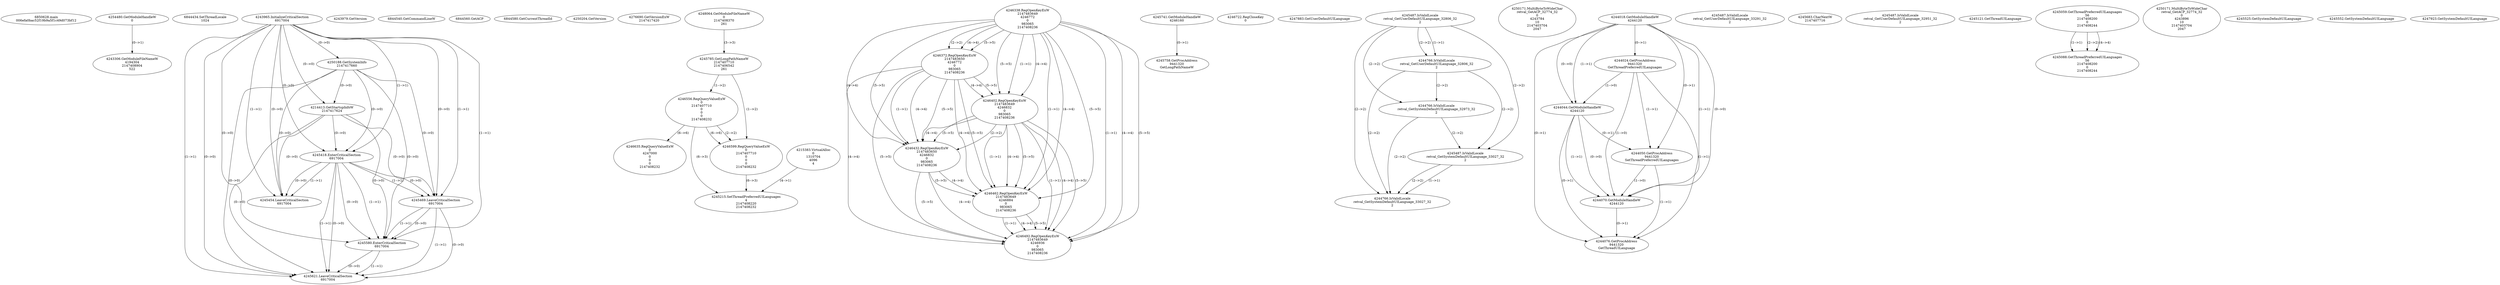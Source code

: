 // Global SCDG with merge call
digraph {
	0 [label="6850628.main
006efa0bac52f19b9a5f1c49d073bf12"]
	1 [label="4254480.GetModuleHandleW
0"]
	2 [label="6844434.SetThreadLocale
1024"]
	3 [label="4243965.InitializeCriticalSection
6917004"]
	4 [label="4243979.GetVersion
"]
	5 [label="4250188.GetSystemInfo
2147417660"]
	3 -> 5 [label="(0-->0)"]
	6 [label="6844540.GetCommandLineW
"]
	7 [label="4214413.GetStartupInfoW
2147417624"]
	3 -> 7 [label="(0-->0)"]
	5 -> 7 [label="(0-->0)"]
	8 [label="6844560.GetACP
"]
	9 [label="6844580.GetCurrentThreadId
"]
	10 [label="4250204.GetVersion
"]
	11 [label="4276690.GetVersionExW
2147417420"]
	12 [label="4243306.GetModuleFileNameW
4194304
2147408904
522"]
	1 -> 12 [label="(0-->1)"]
	13 [label="4248064.GetModuleFileNameW
0
2147408370
261"]
	14 [label="4215383.VirtualAlloc
0
1310704
4096
4"]
	15 [label="4246338.RegOpenKeyExW
2147483649
4246772
0
983065
2147408236"]
	16 [label="4245741.GetModuleHandleW
4246160"]
	17 [label="4245758.GetProcAddress
9441320
GetLongPathNameW"]
	16 -> 17 [label="(0-->1)"]
	18 [label="4245785.GetLongPathNameW
2147407710
2147406542
261"]
	13 -> 18 [label="(3-->3)"]
	19 [label="4246556.RegQueryValueExW
0
2147407710
0
0
0
2147408232"]
	18 -> 19 [label="(1-->2)"]
	20 [label="4246599.RegQueryValueExW
0
2147407710
0
0
0
2147408232"]
	18 -> 20 [label="(1-->2)"]
	19 -> 20 [label="(2-->2)"]
	19 -> 20 [label="(6-->6)"]
	21 [label="4246722.RegCloseKey
0"]
	22 [label="4247883.GetUserDefaultUILanguage
"]
	23 [label="4245418.EnterCriticalSection
6917004"]
	3 -> 23 [label="(1-->1)"]
	3 -> 23 [label="(0-->0)"]
	5 -> 23 [label="(0-->0)"]
	7 -> 23 [label="(0-->0)"]
	24 [label="4245469.LeaveCriticalSection
6917004"]
	3 -> 24 [label="(1-->1)"]
	23 -> 24 [label="(1-->1)"]
	3 -> 24 [label="(0-->0)"]
	5 -> 24 [label="(0-->0)"]
	7 -> 24 [label="(0-->0)"]
	23 -> 24 [label="(0-->0)"]
	25 [label="4245487.IsValidLocale
retval_GetUserDefaultUILanguage_32806_32
2"]
	26 [label="4250171.MultiByteToWideChar
retval_GetACP_32774_32
0
4243784
10
2147403704
2047"]
	27 [label="4244018.GetModuleHandleW
4244120"]
	28 [label="4244024.GetProcAddress
9441320
GetThreadPreferredUILanguages"]
	27 -> 28 [label="(0-->1)"]
	29 [label="4244044.GetModuleHandleW
4244120"]
	27 -> 29 [label="(1-->1)"]
	27 -> 29 [label="(0-->0)"]
	28 -> 29 [label="(1-->0)"]
	30 [label="4244050.GetProcAddress
9441320
SetThreadPreferredUILanguages"]
	27 -> 30 [label="(0-->1)"]
	28 -> 30 [label="(1-->1)"]
	29 -> 30 [label="(0-->1)"]
	31 [label="4244070.GetModuleHandleW
4244120"]
	27 -> 31 [label="(1-->1)"]
	29 -> 31 [label="(1-->1)"]
	27 -> 31 [label="(0-->0)"]
	28 -> 31 [label="(1-->0)"]
	29 -> 31 [label="(0-->0)"]
	30 -> 31 [label="(1-->0)"]
	32 [label="4244076.GetProcAddress
9441320
GetThreadUILanguage"]
	27 -> 32 [label="(0-->1)"]
	28 -> 32 [label="(1-->1)"]
	29 -> 32 [label="(0-->1)"]
	30 -> 32 [label="(1-->1)"]
	31 -> 32 [label="(0-->1)"]
	33 [label="4246372.RegOpenKeyExW
2147483650
4246772
0
983065
2147408236"]
	15 -> 33 [label="(2-->2)"]
	15 -> 33 [label="(4-->4)"]
	15 -> 33 [label="(5-->5)"]
	34 [label="4246402.RegOpenKeyExW
2147483649
4246832
0
983065
2147408236"]
	15 -> 34 [label="(1-->1)"]
	15 -> 34 [label="(4-->4)"]
	33 -> 34 [label="(4-->4)"]
	15 -> 34 [label="(5-->5)"]
	33 -> 34 [label="(5-->5)"]
	35 [label="4246432.RegOpenKeyExW
2147483650
4246832
0
983065
2147408236"]
	33 -> 35 [label="(1-->1)"]
	34 -> 35 [label="(2-->2)"]
	15 -> 35 [label="(4-->4)"]
	33 -> 35 [label="(4-->4)"]
	34 -> 35 [label="(4-->4)"]
	15 -> 35 [label="(5-->5)"]
	33 -> 35 [label="(5-->5)"]
	34 -> 35 [label="(5-->5)"]
	36 [label="4246462.RegOpenKeyExW
2147483649
4246884
0
983065
2147408236"]
	15 -> 36 [label="(1-->1)"]
	34 -> 36 [label="(1-->1)"]
	15 -> 36 [label="(4-->4)"]
	33 -> 36 [label="(4-->4)"]
	34 -> 36 [label="(4-->4)"]
	35 -> 36 [label="(4-->4)"]
	15 -> 36 [label="(5-->5)"]
	33 -> 36 [label="(5-->5)"]
	34 -> 36 [label="(5-->5)"]
	35 -> 36 [label="(5-->5)"]
	37 [label="4246492.RegOpenKeyExW
2147483649
4246936
0
983065
2147408236"]
	15 -> 37 [label="(1-->1)"]
	34 -> 37 [label="(1-->1)"]
	36 -> 37 [label="(1-->1)"]
	15 -> 37 [label="(4-->4)"]
	33 -> 37 [label="(4-->4)"]
	34 -> 37 [label="(4-->4)"]
	35 -> 37 [label="(4-->4)"]
	36 -> 37 [label="(4-->4)"]
	15 -> 37 [label="(5-->5)"]
	33 -> 37 [label="(5-->5)"]
	34 -> 37 [label="(5-->5)"]
	35 -> 37 [label="(5-->5)"]
	36 -> 37 [label="(5-->5)"]
	38 [label="4245487.IsValidLocale
retval_GetUserDefaultUILanguage_33291_32
2"]
	39 [label="4246635.RegQueryValueExW
0
4247000
0
0
0
2147408232"]
	19 -> 39 [label="(6-->6)"]
	40 [label="4245454.LeaveCriticalSection
6917004"]
	3 -> 40 [label="(1-->1)"]
	23 -> 40 [label="(1-->1)"]
	3 -> 40 [label="(0-->0)"]
	5 -> 40 [label="(0-->0)"]
	7 -> 40 [label="(0-->0)"]
	23 -> 40 [label="(0-->0)"]
	41 [label="4245683.CharNextW
2147407716"]
	42 [label="4245487.IsValidLocale
retval_GetUserDefaultUILanguage_32951_32
2"]
	43 [label="4245121.GetThreadUILanguage
"]
	44 [label="4245059.GetThreadPreferredUILanguages
56
2147408200
0
2147408244"]
	45 [label="4245088.GetThreadPreferredUILanguages
56
2147408200
0
2147408244"]
	44 -> 45 [label="(1-->1)"]
	44 -> 45 [label="(2-->2)"]
	44 -> 45 [label="(4-->4)"]
	46 [label="4245215.SetThreadPreferredUILanguages
4
2147408220
2147408232"]
	14 -> 46 [label="(4-->1)"]
	19 -> 46 [label="(6-->3)"]
	20 -> 46 [label="(6-->3)"]
	47 [label="4250171.MultiByteToWideChar
retval_GetACP_32774_32
0
4243896
10
2147403704
2047"]
	48 [label="4244766.IsValidLocale
retval_GetUserDefaultUILanguage_32806_32
2"]
	25 -> 48 [label="(1-->1)"]
	25 -> 48 [label="(2-->2)"]
	49 [label="4245525.GetSystemDefaultUILanguage
"]
	50 [label="4245552.GetSystemDefaultUILanguage
"]
	51 [label="4244766.IsValidLocale
retval_GetSystemDefaultUILanguage_32973_32
2"]
	25 -> 51 [label="(2-->2)"]
	48 -> 51 [label="(2-->2)"]
	52 [label="4245580.EnterCriticalSection
6917004"]
	3 -> 52 [label="(1-->1)"]
	23 -> 52 [label="(1-->1)"]
	24 -> 52 [label="(1-->1)"]
	3 -> 52 [label="(0-->0)"]
	5 -> 52 [label="(0-->0)"]
	7 -> 52 [label="(0-->0)"]
	23 -> 52 [label="(0-->0)"]
	24 -> 52 [label="(0-->0)"]
	53 [label="4245621.LeaveCriticalSection
6917004"]
	3 -> 53 [label="(1-->1)"]
	23 -> 53 [label="(1-->1)"]
	24 -> 53 [label="(1-->1)"]
	52 -> 53 [label="(1-->1)"]
	3 -> 53 [label="(0-->0)"]
	5 -> 53 [label="(0-->0)"]
	7 -> 53 [label="(0-->0)"]
	23 -> 53 [label="(0-->0)"]
	24 -> 53 [label="(0-->0)"]
	52 -> 53 [label="(0-->0)"]
	54 [label="4247923.GetSystemDefaultUILanguage
"]
	55 [label="4245487.IsValidLocale
retval_GetSystemDefaultUILanguage_33027_32
2"]
	25 -> 55 [label="(2-->2)"]
	48 -> 55 [label="(2-->2)"]
	51 -> 55 [label="(2-->2)"]
	56 [label="4244766.IsValidLocale
retval_GetSystemDefaultUILanguage_33027_32
2"]
	55 -> 56 [label="(1-->1)"]
	25 -> 56 [label="(2-->2)"]
	48 -> 56 [label="(2-->2)"]
	51 -> 56 [label="(2-->2)"]
	55 -> 56 [label="(2-->2)"]
}
